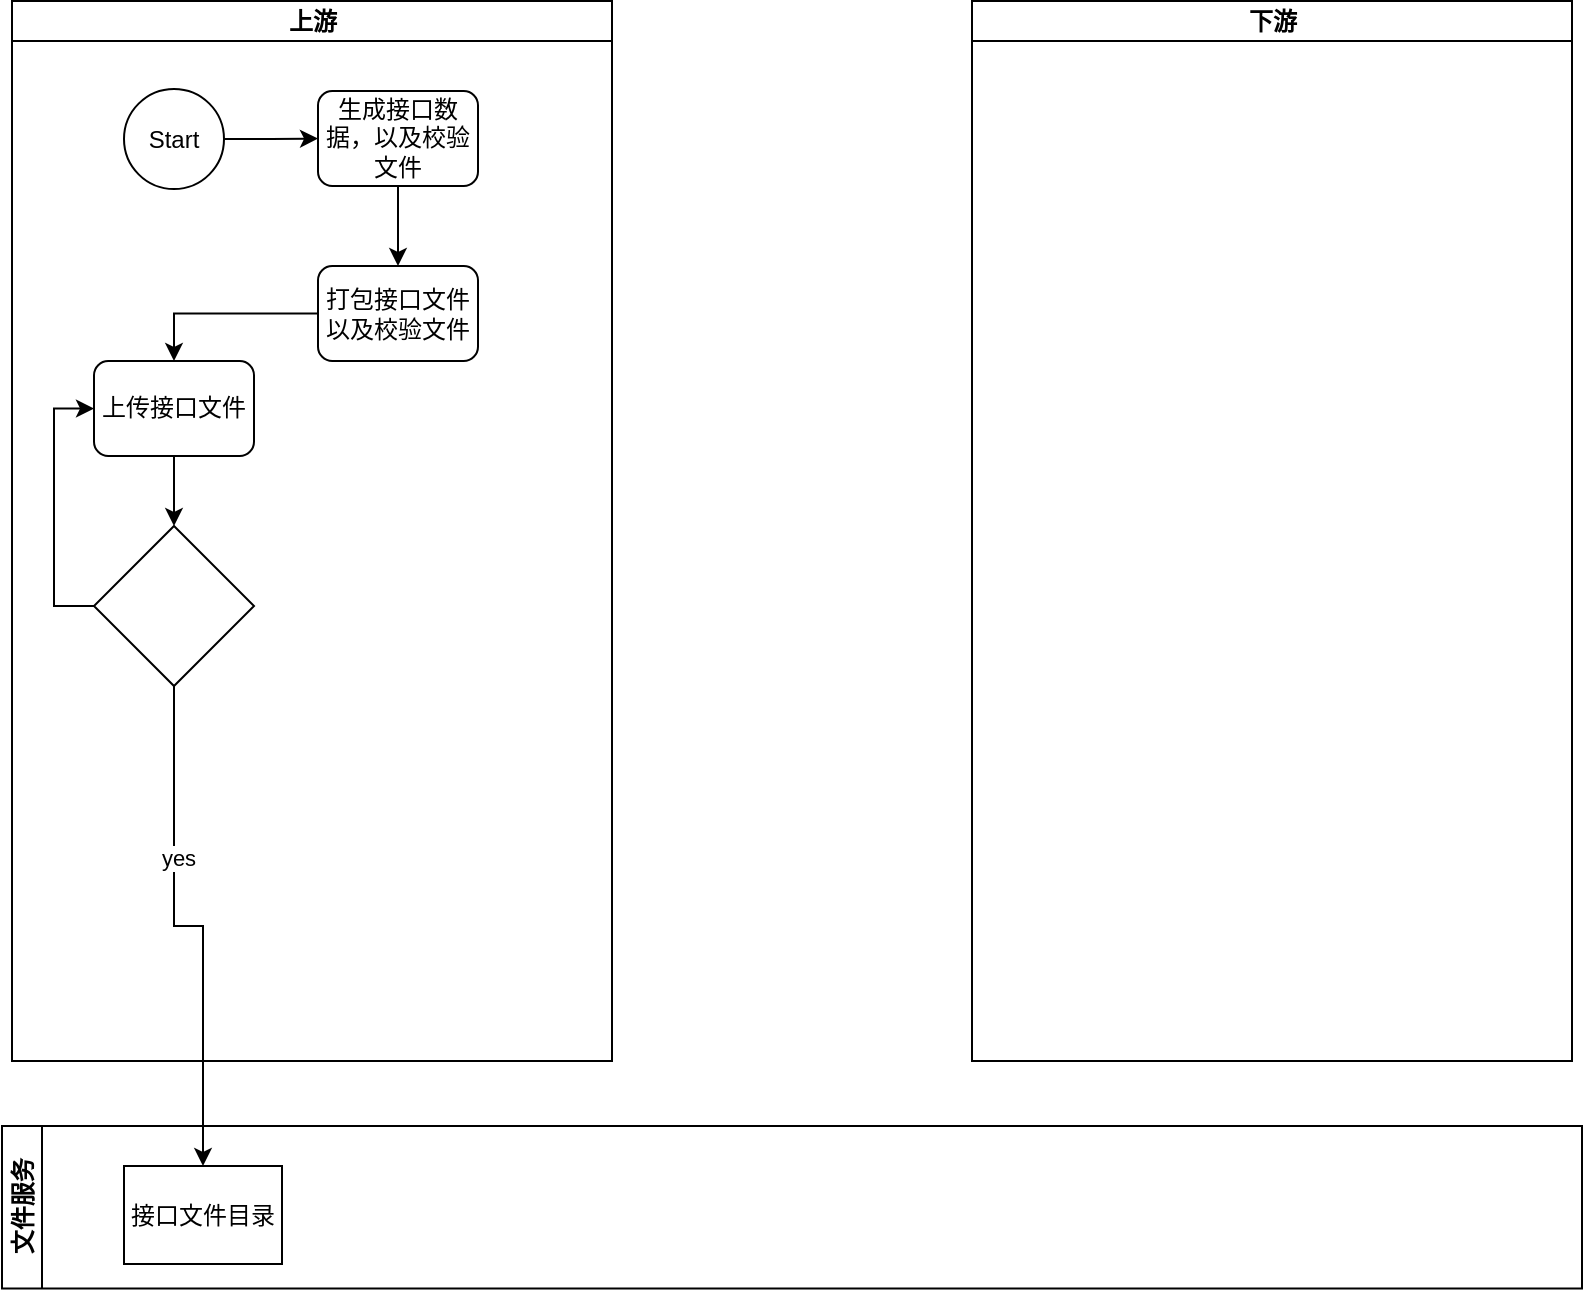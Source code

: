 <mxfile version="20.8.23" type="github">
  <diagram name="Page-1" id="c7488fd3-1785-93aa-aadb-54a6760d102a">
    <mxGraphModel dx="1518" dy="1574" grid="1" gridSize="10" guides="1" tooltips="1" connect="1" arrows="1" fold="1" page="1" pageScale="1" pageWidth="1100" pageHeight="850" background="none" math="1" shadow="0">
      <root>
        <mxCell id="0" />
        <mxCell id="1" parent="0" />
        <mxCell id="2b4e8129b02d487f-2" value="上游" style="swimlane;html=1;startSize=20;horizontal=0;rotation=90;" parent="1" vertex="1">
          <mxGeometry x="-10" y="112.5" width="530" height="300" as="geometry" />
        </mxCell>
        <mxCell id="Eh5VDf21qg3VSFMiMD_T-32" style="edgeStyle=orthogonalEdgeStyle;rounded=0;orthogonalLoop=1;jettySize=auto;html=1;exitX=1;exitY=0.5;exitDx=0;exitDy=0;entryX=0;entryY=0.5;entryDx=0;entryDy=0;" edge="1" parent="2b4e8129b02d487f-2" source="Eh5VDf21qg3VSFMiMD_T-25" target="Eh5VDf21qg3VSFMiMD_T-31">
          <mxGeometry relative="1" as="geometry" />
        </mxCell>
        <mxCell id="Eh5VDf21qg3VSFMiMD_T-25" value="Start" style="ellipse;whiteSpace=wrap;html=1;aspect=fixed;" vertex="1" parent="2b4e8129b02d487f-2">
          <mxGeometry x="171" y="-71" width="50" height="50" as="geometry" />
        </mxCell>
        <mxCell id="Eh5VDf21qg3VSFMiMD_T-35" style="edgeStyle=orthogonalEdgeStyle;rounded=0;orthogonalLoop=1;jettySize=auto;html=1;exitX=0.5;exitY=1;exitDx=0;exitDy=0;entryX=0.5;entryY=0;entryDx=0;entryDy=0;" edge="1" parent="2b4e8129b02d487f-2" source="Eh5VDf21qg3VSFMiMD_T-31" target="Eh5VDf21qg3VSFMiMD_T-34">
          <mxGeometry relative="1" as="geometry" />
        </mxCell>
        <mxCell id="Eh5VDf21qg3VSFMiMD_T-31" value="生成接口数据，以及校验文件" style="rounded=1;whiteSpace=wrap;html=1;" vertex="1" parent="2b4e8129b02d487f-2">
          <mxGeometry x="268" y="-70" width="80" height="47.5" as="geometry" />
        </mxCell>
        <mxCell id="Eh5VDf21qg3VSFMiMD_T-37" style="edgeStyle=orthogonalEdgeStyle;rounded=0;orthogonalLoop=1;jettySize=auto;html=1;entryX=0.5;entryY=0;entryDx=0;entryDy=0;" edge="1" parent="2b4e8129b02d487f-2" source="Eh5VDf21qg3VSFMiMD_T-34" target="Eh5VDf21qg3VSFMiMD_T-36">
          <mxGeometry relative="1" as="geometry" />
        </mxCell>
        <mxCell id="Eh5VDf21qg3VSFMiMD_T-34" value="打包接口文件以及校验文件" style="rounded=1;whiteSpace=wrap;html=1;" vertex="1" parent="2b4e8129b02d487f-2">
          <mxGeometry x="268" y="17.5" width="80" height="47.5" as="geometry" />
        </mxCell>
        <mxCell id="Eh5VDf21qg3VSFMiMD_T-39" style="edgeStyle=orthogonalEdgeStyle;rounded=0;orthogonalLoop=1;jettySize=auto;html=1;exitX=0.5;exitY=1;exitDx=0;exitDy=0;entryX=0.5;entryY=0;entryDx=0;entryDy=0;" edge="1" parent="2b4e8129b02d487f-2" source="Eh5VDf21qg3VSFMiMD_T-36" target="Eh5VDf21qg3VSFMiMD_T-38">
          <mxGeometry relative="1" as="geometry" />
        </mxCell>
        <mxCell id="Eh5VDf21qg3VSFMiMD_T-36" value="上传接口文件" style="rounded=1;whiteSpace=wrap;html=1;" vertex="1" parent="2b4e8129b02d487f-2">
          <mxGeometry x="156" y="65" width="80" height="47.5" as="geometry" />
        </mxCell>
        <mxCell id="Eh5VDf21qg3VSFMiMD_T-46" style="edgeStyle=orthogonalEdgeStyle;rounded=0;orthogonalLoop=1;jettySize=auto;html=1;entryX=0;entryY=0.5;entryDx=0;entryDy=0;" edge="1" parent="2b4e8129b02d487f-2" source="Eh5VDf21qg3VSFMiMD_T-38" target="Eh5VDf21qg3VSFMiMD_T-36">
          <mxGeometry relative="1" as="geometry">
            <Array as="points">
              <mxPoint x="136" y="188" />
              <mxPoint x="136" y="89" />
            </Array>
          </mxGeometry>
        </mxCell>
        <mxCell id="Eh5VDf21qg3VSFMiMD_T-38" value="" style="rhombus;whiteSpace=wrap;html=1;" vertex="1" parent="2b4e8129b02d487f-2">
          <mxGeometry x="156" y="147.5" width="80" height="80" as="geometry" />
        </mxCell>
        <mxCell id="Eh5VDf21qg3VSFMiMD_T-23" value="文件服务" style="swimlane;html=1;startSize=20;horizontal=0;rotation=0;" vertex="1" parent="1">
          <mxGeometry x="100" y="560" width="790" height="81.25" as="geometry" />
        </mxCell>
        <mxCell id="Eh5VDf21qg3VSFMiMD_T-41" value="接口文件目录" style="rounded=0;whiteSpace=wrap;html=1;" vertex="1" parent="Eh5VDf21qg3VSFMiMD_T-23">
          <mxGeometry x="61" y="20" width="79" height="49" as="geometry" />
        </mxCell>
        <mxCell id="Eh5VDf21qg3VSFMiMD_T-24" value="下游" style="swimlane;html=1;startSize=20;horizontal=0;rotation=90;" vertex="1" parent="1">
          <mxGeometry x="470" y="112.5" width="530" height="300" as="geometry" />
        </mxCell>
        <mxCell id="Eh5VDf21qg3VSFMiMD_T-43" style="edgeStyle=orthogonalEdgeStyle;rounded=0;orthogonalLoop=1;jettySize=auto;html=1;entryX=0.5;entryY=0;entryDx=0;entryDy=0;" edge="1" parent="1" source="Eh5VDf21qg3VSFMiMD_T-38" target="Eh5VDf21qg3VSFMiMD_T-41">
          <mxGeometry relative="1" as="geometry">
            <Array as="points">
              <mxPoint x="186" y="460" />
              <mxPoint x="200" y="460" />
            </Array>
          </mxGeometry>
        </mxCell>
        <mxCell id="Eh5VDf21qg3VSFMiMD_T-44" value="yes" style="edgeLabel;html=1;align=center;verticalAlign=middle;resizable=0;points=[];" vertex="1" connectable="0" parent="Eh5VDf21qg3VSFMiMD_T-43">
          <mxGeometry x="-0.328" y="2" relative="1" as="geometry">
            <mxPoint as="offset" />
          </mxGeometry>
        </mxCell>
      </root>
    </mxGraphModel>
  </diagram>
</mxfile>
